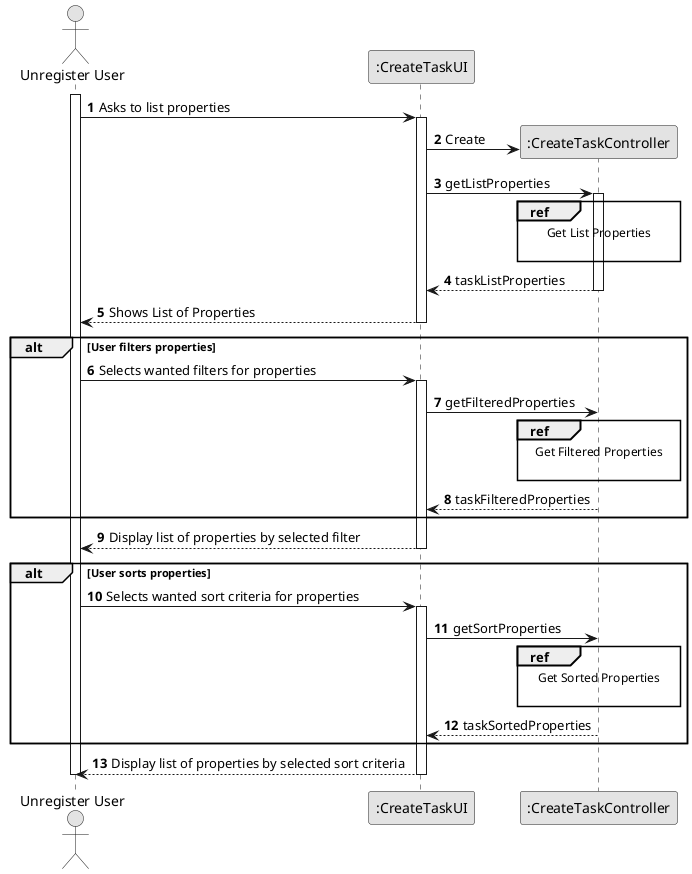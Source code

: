 @startuml
skinparam monochrome true
skinparam packageStyle rectangle
skinparam shadowing false

autonumber

'hide footbox
actor "Unregister User" as ADM
participant ":CreateTaskUI" as UI
participant ":CreateTaskController" as CTRL


activate ADM

    ADM -> UI : Asks to list properties

    activate UI

        UI -> CTRL** : Create
        UI -> CTRL : getListProperties
        ref over CTRL
            Get List Properties

        end ref

        activate CTRL

            CTRL --> UI : taskListProperties
        deactivate CTRL

        UI --> ADM : Shows List of Properties
    deactivate UI
    alt User filters properties
    ADM -> UI : Selects wanted filters for properties
    activate UI
        UI -> CTRL : getFilteredProperties
        ref over CTRL
            Get Filtered Properties

        end ref
    CTRL --> UI : taskFilteredProperties
    end alt
        UI --> ADM : Display list of properties by selected filter

    deactivate UI
    alt User sorts properties
    ADM -> UI : Selects wanted sort criteria for properties
    activate UI
    UI -> CTRL : getSortProperties
            ref over CTRL
                Get Sorted Properties

            end ref
        CTRL --> UI : taskSortedProperties
    end alt
        UI --> ADM : Display list of properties by selected sort criteria
    deactivate UI


deactivate ADM

@enduml